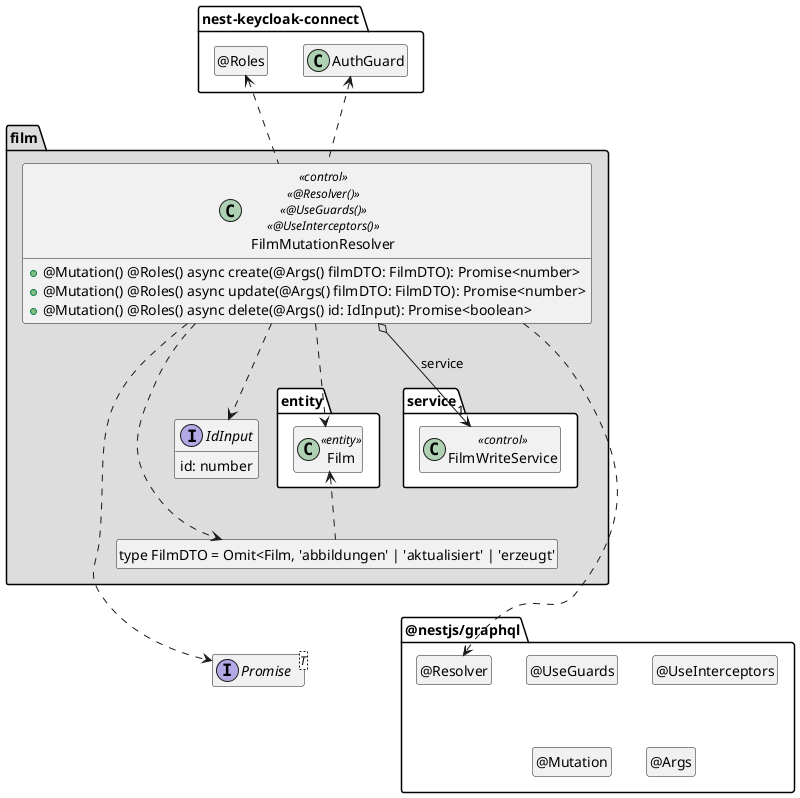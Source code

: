 ' Preview durch <Alt>d

@startuml Controller-Klasse

interface Promise<T>

package @nestjs/graphql {
  class "@Resolver" as Resolver
  hide Resolver circle

  class "@UseGuards" as UseGuards
  hide UseGuards circle

  class "@UseInterceptors" as UseInterceptors
  hide UseInterceptors circle

  class "@Mutation" as Mutation
  hide Mutation circle

  class "@Args" as Args
  hide Args circle
}

package nest-keycloak-connect {
  class AuthGuard

  class "@Roles" as Roles
  hide Roles circle
}

package film #DDDDDD {
  package entity #FFFFFF {
    class Film <<entity>>
  }

  package service #FFFFFF {
    class FilmWriteService << control >>
  }

  class "type FilmDTO = Omit<Film, 'abbildungen' | 'aktualisiert' | 'erzeugt'" as FilmDTO
  hide FilmDTO circle

    interface IdInput {
        id: number
    }

  class FilmMutationResolver << control >> << @Resolver() >> << @UseGuards() >> << @UseInterceptors() >> {
    + @Mutation() @Roles() async create(@Args() filmDTO: FilmDTO): Promise<number>
    + @Mutation() @Roles() async update(@Args() filmDTO: FilmDTO): Promise<number>
    + @Mutation() @Roles() async delete(@Args() id: IdInput): Promise<boolean>
  }

  FilmMutationResolver o-down-> "1" FilmWriteService : service

  FilmMutationResolver ..> Film
  FilmMutationResolver ..> FilmDTO
  FilmMutationResolver ..> IdInput
  FilmDTO .up.> Film
  FilmMutationResolver ..> Promise
  FilmMutationResolver ..> Resolver

  FilmMutationResolver .up.> AuthGuard
  FilmMutationResolver .up.> Roles

  FilmDTO .[hidden].> Promise
  FilmDTO .[hidden].> Resolver
}

hide empty members


@enduml
